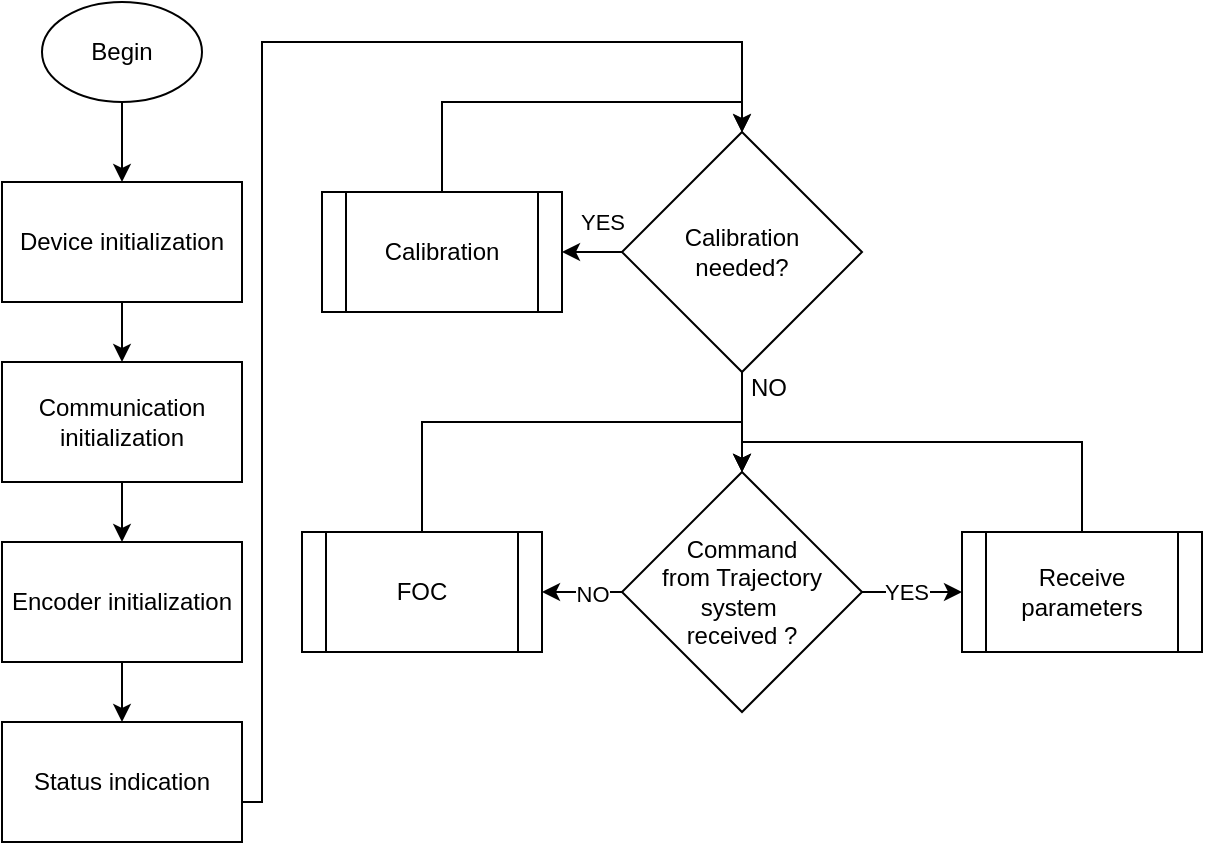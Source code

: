 <mxfile version="22.1.20" type="github">
  <diagram id="C5RBs43oDa-KdzZeNtuy" name="Page-1">
    <mxGraphModel dx="819" dy="435" grid="1" gridSize="10" guides="1" tooltips="1" connect="1" arrows="1" fold="1" page="1" pageScale="1" pageWidth="827" pageHeight="1169" math="0" shadow="0">
      <root>
        <mxCell id="WIyWlLk6GJQsqaUBKTNV-0" />
        <mxCell id="WIyWlLk6GJQsqaUBKTNV-1" parent="WIyWlLk6GJQsqaUBKTNV-0" />
        <mxCell id="wCRdzUAUGNFTLwiFJrkR-3" style="edgeStyle=orthogonalEdgeStyle;rounded=0;orthogonalLoop=1;jettySize=auto;html=1;exitX=0.5;exitY=1;exitDx=0;exitDy=0;entryX=0.5;entryY=0;entryDx=0;entryDy=0;" parent="WIyWlLk6GJQsqaUBKTNV-1" source="wCRdzUAUGNFTLwiFJrkR-1" edge="1">
          <mxGeometry relative="1" as="geometry">
            <mxPoint x="220" y="320" as="targetPoint" />
          </mxGeometry>
        </mxCell>
        <mxCell id="wCRdzUAUGNFTLwiFJrkR-1" value="Begin" style="ellipse;whiteSpace=wrap;html=1;" parent="WIyWlLk6GJQsqaUBKTNV-1" vertex="1">
          <mxGeometry x="180" y="230" width="80" height="50" as="geometry" />
        </mxCell>
        <mxCell id="iVFBN65Vs0GviEtoU64r-3" style="edgeStyle=orthogonalEdgeStyle;rounded=0;orthogonalLoop=1;jettySize=auto;html=1;exitX=0.5;exitY=1;exitDx=0;exitDy=0;" parent="WIyWlLk6GJQsqaUBKTNV-1" source="iVFBN65Vs0GviEtoU64r-0" target="iVFBN65Vs0GviEtoU64r-2" edge="1">
          <mxGeometry relative="1" as="geometry" />
        </mxCell>
        <mxCell id="iVFBN65Vs0GviEtoU64r-0" value="Communication initialization" style="rounded=0;whiteSpace=wrap;html=1;" parent="WIyWlLk6GJQsqaUBKTNV-1" vertex="1">
          <mxGeometry x="160" y="410" width="120" height="60" as="geometry" />
        </mxCell>
        <mxCell id="iVFBN65Vs0GviEtoU64r-7" style="edgeStyle=orthogonalEdgeStyle;rounded=0;orthogonalLoop=1;jettySize=auto;html=1;exitX=0.5;exitY=1;exitDx=0;exitDy=0;entryX=0.5;entryY=0;entryDx=0;entryDy=0;" parent="WIyWlLk6GJQsqaUBKTNV-1" source="iVFBN65Vs0GviEtoU64r-2" target="iVFBN65Vs0GviEtoU64r-6" edge="1">
          <mxGeometry relative="1" as="geometry" />
        </mxCell>
        <mxCell id="iVFBN65Vs0GviEtoU64r-2" value="Encoder initialization" style="rounded=0;whiteSpace=wrap;html=1;" parent="WIyWlLk6GJQsqaUBKTNV-1" vertex="1">
          <mxGeometry x="160" y="500" width="120" height="60" as="geometry" />
        </mxCell>
        <mxCell id="iVFBN65Vs0GviEtoU64r-4" value="Device initialization" style="rounded=0;whiteSpace=wrap;html=1;" parent="WIyWlLk6GJQsqaUBKTNV-1" vertex="1">
          <mxGeometry x="160" y="320" width="120" height="60" as="geometry" />
        </mxCell>
        <mxCell id="iVFBN65Vs0GviEtoU64r-5" style="edgeStyle=orthogonalEdgeStyle;rounded=0;orthogonalLoop=1;jettySize=auto;html=1;exitX=0.5;exitY=1;exitDx=0;exitDy=0;entryX=0.5;entryY=0;entryDx=0;entryDy=0;" parent="WIyWlLk6GJQsqaUBKTNV-1" source="iVFBN65Vs0GviEtoU64r-4" target="iVFBN65Vs0GviEtoU64r-0" edge="1">
          <mxGeometry relative="1" as="geometry" />
        </mxCell>
        <mxCell id="iVFBN65Vs0GviEtoU64r-9" style="edgeStyle=orthogonalEdgeStyle;rounded=0;orthogonalLoop=1;jettySize=auto;html=1;exitX=1;exitY=0.5;exitDx=0;exitDy=0;entryX=0.5;entryY=0;entryDx=0;entryDy=0;" parent="WIyWlLk6GJQsqaUBKTNV-1" source="iVFBN65Vs0GviEtoU64r-6" target="iVFBN65Vs0GviEtoU64r-11" edge="1">
          <mxGeometry relative="1" as="geometry">
            <mxPoint x="380" y="180" as="targetPoint" />
            <Array as="points">
              <mxPoint x="280" y="630" />
              <mxPoint x="290" y="630" />
              <mxPoint x="290" y="250" />
              <mxPoint x="530" y="250" />
            </Array>
          </mxGeometry>
        </mxCell>
        <mxCell id="iVFBN65Vs0GviEtoU64r-6" value="Status indication" style="rounded=0;whiteSpace=wrap;html=1;" parent="WIyWlLk6GJQsqaUBKTNV-1" vertex="1">
          <mxGeometry x="160" y="590" width="120" height="60" as="geometry" />
        </mxCell>
        <mxCell id="iVFBN65Vs0GviEtoU64r-20" style="edgeStyle=orthogonalEdgeStyle;rounded=0;orthogonalLoop=1;jettySize=auto;html=1;exitX=0.5;exitY=1;exitDx=0;exitDy=0;" parent="WIyWlLk6GJQsqaUBKTNV-1" source="iVFBN65Vs0GviEtoU64r-11" edge="1" target="iVFBN65Vs0GviEtoU64r-23">
          <mxGeometry relative="1" as="geometry">
            <mxPoint x="470" y="475" as="targetPoint" />
            <Array as="points" />
          </mxGeometry>
        </mxCell>
        <mxCell id="iVFBN65Vs0GviEtoU64r-11" value="&lt;div&gt;Calibration&lt;/div&gt;&lt;div&gt;needed?&lt;/div&gt;" style="rhombus;whiteSpace=wrap;html=1;" parent="WIyWlLk6GJQsqaUBKTNV-1" vertex="1">
          <mxGeometry x="470" y="295" width="120" height="120" as="geometry" />
        </mxCell>
        <mxCell id="hiQEqI67EUS1YJjvrtoD-9" style="edgeStyle=orthogonalEdgeStyle;rounded=0;orthogonalLoop=1;jettySize=auto;html=1;exitX=1;exitY=0.5;exitDx=0;exitDy=0;entryX=0;entryY=0.5;entryDx=0;entryDy=0;" edge="1" parent="WIyWlLk6GJQsqaUBKTNV-1" source="iVFBN65Vs0GviEtoU64r-23" target="hiQEqI67EUS1YJjvrtoD-8">
          <mxGeometry relative="1" as="geometry" />
        </mxCell>
        <mxCell id="hiQEqI67EUS1YJjvrtoD-10" value="YES" style="edgeLabel;html=1;align=center;verticalAlign=middle;resizable=0;points=[];" vertex="1" connectable="0" parent="hiQEqI67EUS1YJjvrtoD-9">
          <mxGeometry x="-0.126" relative="1" as="geometry">
            <mxPoint as="offset" />
          </mxGeometry>
        </mxCell>
        <mxCell id="iVFBN65Vs0GviEtoU64r-23" value="Command&lt;br&gt;&lt;div&gt;from Trajectory system&amp;nbsp;&lt;/div&gt;&lt;div&gt;received ?&lt;/div&gt;" style="rhombus;whiteSpace=wrap;html=1;" parent="WIyWlLk6GJQsqaUBKTNV-1" vertex="1">
          <mxGeometry x="470" y="465" width="120" height="120" as="geometry" />
        </mxCell>
        <mxCell id="iVFBN65Vs0GviEtoU64r-57" style="edgeStyle=orthogonalEdgeStyle;rounded=0;orthogonalLoop=1;jettySize=auto;html=1;exitX=0;exitY=0.5;exitDx=0;exitDy=0;entryX=1;entryY=0.5;entryDx=0;entryDy=0;" parent="WIyWlLk6GJQsqaUBKTNV-1" source="iVFBN65Vs0GviEtoU64r-23" target="hiQEqI67EUS1YJjvrtoD-11" edge="1">
          <mxGeometry relative="1" as="geometry">
            <mxPoint x="480" y="525" as="sourcePoint" />
            <mxPoint x="471.28" y="600" as="targetPoint" />
            <Array as="points">
              <mxPoint x="449" y="525" />
              <mxPoint x="449" y="525" />
            </Array>
          </mxGeometry>
        </mxCell>
        <mxCell id="iVFBN65Vs0GviEtoU64r-63" value="NO" style="edgeLabel;html=1;align=center;verticalAlign=middle;resizable=0;points=[];" parent="iVFBN65Vs0GviEtoU64r-57" vertex="1" connectable="0">
          <mxGeometry x="-0.021" y="-3" relative="1" as="geometry">
            <mxPoint x="4" y="4" as="offset" />
          </mxGeometry>
        </mxCell>
        <mxCell id="iVFBN65Vs0GviEtoU64r-65" value="NO" style="text;html=1;align=center;verticalAlign=middle;resizable=0;points=[];autosize=1;strokeColor=none;fillColor=none;" parent="WIyWlLk6GJQsqaUBKTNV-1" vertex="1">
          <mxGeometry x="523" y="408" width="40" height="30" as="geometry" />
        </mxCell>
        <mxCell id="hiQEqI67EUS1YJjvrtoD-12" style="edgeStyle=orthogonalEdgeStyle;rounded=0;orthogonalLoop=1;jettySize=auto;html=1;exitX=0.5;exitY=0;exitDx=0;exitDy=0;entryX=0.5;entryY=0;entryDx=0;entryDy=0;" edge="1" parent="WIyWlLk6GJQsqaUBKTNV-1" source="hiQEqI67EUS1YJjvrtoD-8" target="iVFBN65Vs0GviEtoU64r-23">
          <mxGeometry relative="1" as="geometry">
            <mxPoint x="530" y="460" as="targetPoint" />
            <mxPoint x="700" y="485.0" as="sourcePoint" />
            <Array as="points">
              <mxPoint x="700" y="450" />
              <mxPoint x="530" y="450" />
            </Array>
          </mxGeometry>
        </mxCell>
        <mxCell id="hiQEqI67EUS1YJjvrtoD-8" value="Receive parameters" style="shape=process;whiteSpace=wrap;html=1;backgroundOutline=1;" vertex="1" parent="WIyWlLk6GJQsqaUBKTNV-1">
          <mxGeometry x="640" y="495" width="120" height="60" as="geometry" />
        </mxCell>
        <mxCell id="hiQEqI67EUS1YJjvrtoD-13" style="edgeStyle=orthogonalEdgeStyle;rounded=0;orthogonalLoop=1;jettySize=auto;html=1;exitX=0.5;exitY=0;exitDx=0;exitDy=0;entryX=0.5;entryY=0;entryDx=0;entryDy=0;" edge="1" parent="WIyWlLk6GJQsqaUBKTNV-1" source="hiQEqI67EUS1YJjvrtoD-11" target="iVFBN65Vs0GviEtoU64r-23">
          <mxGeometry relative="1" as="geometry">
            <mxPoint x="530" y="450" as="targetPoint" />
            <Array as="points">
              <mxPoint x="370" y="440" />
              <mxPoint x="530" y="440" />
            </Array>
          </mxGeometry>
        </mxCell>
        <mxCell id="hiQEqI67EUS1YJjvrtoD-11" value="FOC" style="shape=process;whiteSpace=wrap;html=1;backgroundOutline=1;" vertex="1" parent="WIyWlLk6GJQsqaUBKTNV-1">
          <mxGeometry x="310" y="495" width="120" height="60" as="geometry" />
        </mxCell>
        <mxCell id="hiQEqI67EUS1YJjvrtoD-16" style="edgeStyle=orthogonalEdgeStyle;rounded=0;orthogonalLoop=1;jettySize=auto;html=1;exitX=0.5;exitY=0;exitDx=0;exitDy=0;entryX=0.5;entryY=0.002;entryDx=0;entryDy=0;entryPerimeter=0;" edge="1" parent="WIyWlLk6GJQsqaUBKTNV-1" source="hiQEqI67EUS1YJjvrtoD-14" target="iVFBN65Vs0GviEtoU64r-11">
          <mxGeometry relative="1" as="geometry">
            <mxPoint x="570" y="270" as="targetPoint" />
            <Array as="points">
              <mxPoint x="380" y="280" />
              <mxPoint x="530" y="280" />
            </Array>
          </mxGeometry>
        </mxCell>
        <mxCell id="hiQEqI67EUS1YJjvrtoD-14" value="Calibration" style="shape=process;whiteSpace=wrap;html=1;backgroundOutline=1;" vertex="1" parent="WIyWlLk6GJQsqaUBKTNV-1">
          <mxGeometry x="320" y="325" width="120" height="60" as="geometry" />
        </mxCell>
        <mxCell id="hiQEqI67EUS1YJjvrtoD-15" value="YES" style="edgeStyle=orthogonalEdgeStyle;rounded=0;orthogonalLoop=1;jettySize=auto;html=1;exitX=0;exitY=0.5;exitDx=0;exitDy=0;entryX=1;entryY=0.5;entryDx=0;entryDy=0;" edge="1" parent="WIyWlLk6GJQsqaUBKTNV-1" source="iVFBN65Vs0GviEtoU64r-11" target="hiQEqI67EUS1YJjvrtoD-14">
          <mxGeometry x="-0.333" y="-15" relative="1" as="geometry">
            <mxPoint x="590" y="355" as="sourcePoint" />
            <mxPoint x="640" y="355" as="targetPoint" />
            <mxPoint as="offset" />
          </mxGeometry>
        </mxCell>
      </root>
    </mxGraphModel>
  </diagram>
</mxfile>
